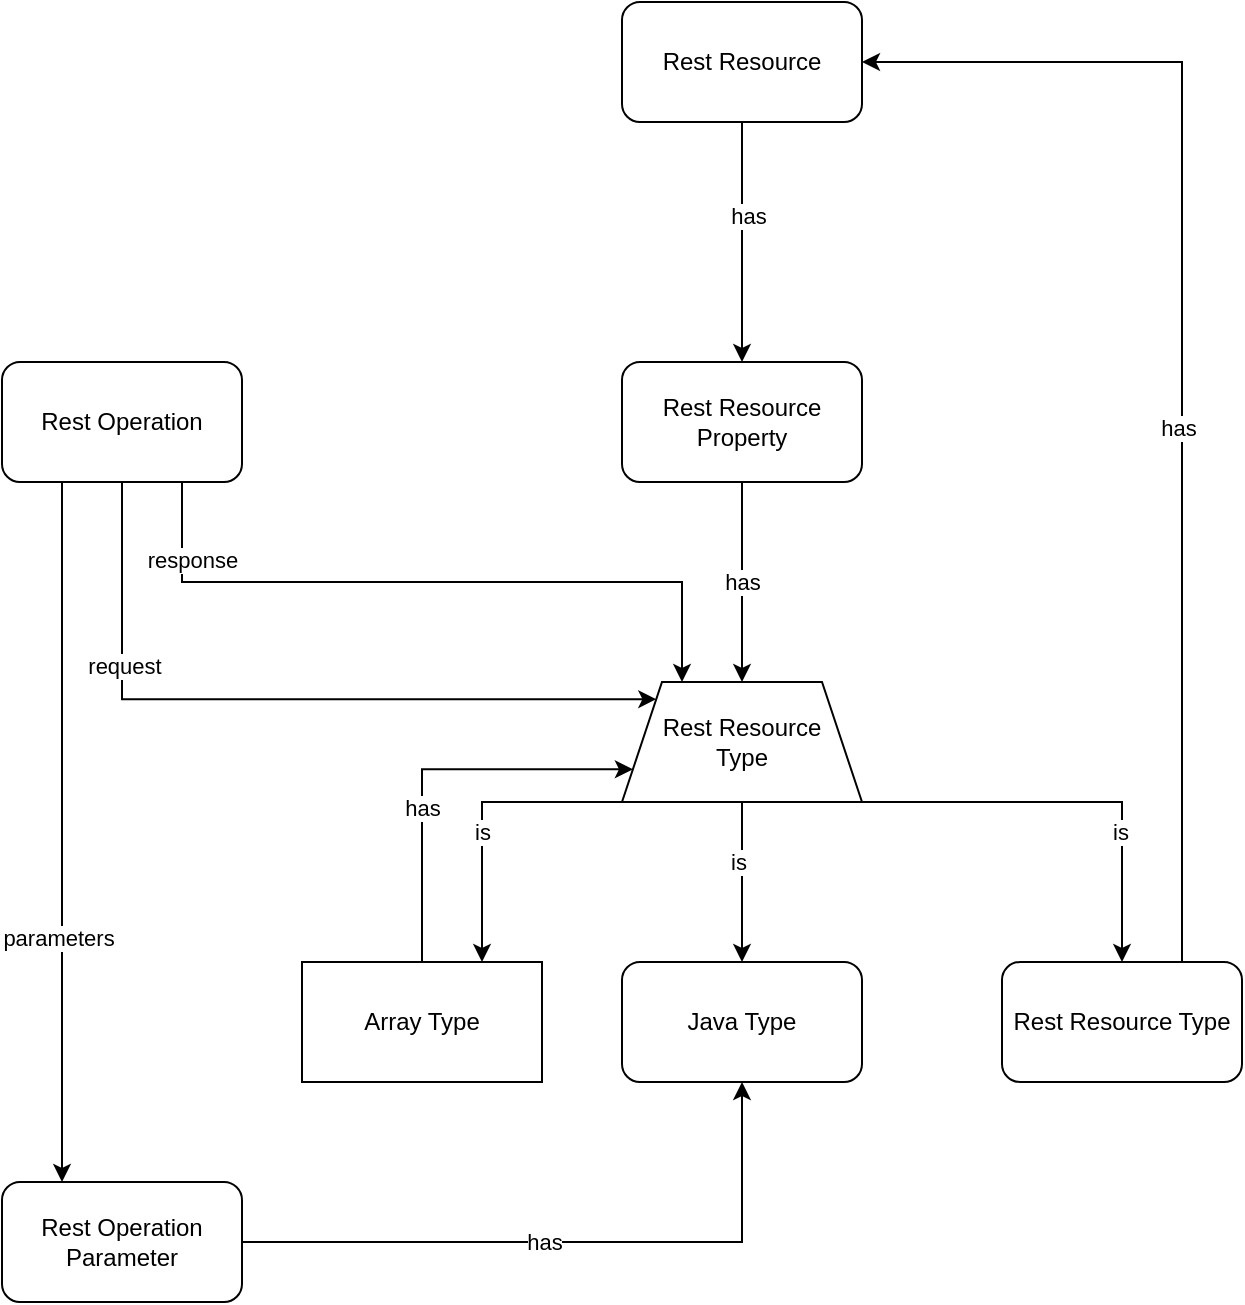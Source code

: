 <mxfile version="15.7.0" type="device"><diagram id="43HK3tHtGGV77xWeUzm5" name="Page-1"><mxGraphModel dx="1350" dy="805" grid="1" gridSize="10" guides="1" tooltips="1" connect="1" arrows="1" fold="1" page="1" pageScale="1" pageWidth="850" pageHeight="1100" math="0" shadow="0"><root><mxCell id="0"/><mxCell id="1" parent="0"/><mxCell id="yHvfrtYEX9OGrart8qfX-12" style="edgeStyle=orthogonalEdgeStyle;rounded=0;orthogonalLoop=1;jettySize=auto;html=1;" edge="1" parent="1" source="yHvfrtYEX9OGrart8qfX-1" target="yHvfrtYEX9OGrart8qfX-11"><mxGeometry relative="1" as="geometry"/></mxCell><mxCell id="yHvfrtYEX9OGrart8qfX-14" value="has" style="edgeLabel;html=1;align=center;verticalAlign=middle;resizable=0;points=[];" vertex="1" connectable="0" parent="yHvfrtYEX9OGrart8qfX-12"><mxGeometry x="-0.217" y="3" relative="1" as="geometry"><mxPoint as="offset"/></mxGeometry></mxCell><mxCell id="yHvfrtYEX9OGrart8qfX-1" value="Rest Resource" style="rounded=1;whiteSpace=wrap;html=1;" vertex="1" parent="1"><mxGeometry x="340" y="170" width="120" height="60" as="geometry"/></mxCell><mxCell id="yHvfrtYEX9OGrart8qfX-9" style="edgeStyle=orthogonalEdgeStyle;rounded=0;orthogonalLoop=1;jettySize=auto;html=1;exitX=0;exitY=1;exitDx=0;exitDy=0;entryX=0.75;entryY=0;entryDx=0;entryDy=0;" edge="1" parent="1" source="yHvfrtYEX9OGrart8qfX-3" target="yHvfrtYEX9OGrart8qfX-5"><mxGeometry relative="1" as="geometry"><Array as="points"><mxPoint x="270" y="570"/></Array></mxGeometry></mxCell><mxCell id="yHvfrtYEX9OGrart8qfX-17" value="is" style="edgeLabel;html=1;align=center;verticalAlign=middle;resizable=0;points=[];" vertex="1" connectable="0" parent="yHvfrtYEX9OGrart8qfX-9"><mxGeometry x="0.133" relative="1" as="geometry"><mxPoint as="offset"/></mxGeometry></mxCell><mxCell id="yHvfrtYEX9OGrart8qfX-10" style="edgeStyle=orthogonalEdgeStyle;rounded=0;orthogonalLoop=1;jettySize=auto;html=1;exitX=0.5;exitY=1;exitDx=0;exitDy=0;entryX=0.5;entryY=0;entryDx=0;entryDy=0;" edge="1" parent="1" source="yHvfrtYEX9OGrart8qfX-3" target="yHvfrtYEX9OGrart8qfX-7"><mxGeometry relative="1" as="geometry"/></mxCell><mxCell id="yHvfrtYEX9OGrart8qfX-18" value="is" style="edgeLabel;html=1;align=center;verticalAlign=middle;resizable=0;points=[];" vertex="1" connectable="0" parent="yHvfrtYEX9OGrart8qfX-10"><mxGeometry x="-0.25" y="-2" relative="1" as="geometry"><mxPoint as="offset"/></mxGeometry></mxCell><mxCell id="yHvfrtYEX9OGrart8qfX-20" style="edgeStyle=orthogonalEdgeStyle;rounded=0;orthogonalLoop=1;jettySize=auto;html=1;exitX=1;exitY=1;exitDx=0;exitDy=0;entryX=0.5;entryY=0;entryDx=0;entryDy=0;" edge="1" parent="1" source="yHvfrtYEX9OGrart8qfX-3" target="yHvfrtYEX9OGrart8qfX-19"><mxGeometry relative="1" as="geometry"><Array as="points"><mxPoint x="590" y="570"/></Array></mxGeometry></mxCell><mxCell id="yHvfrtYEX9OGrart8qfX-21" value="is" style="edgeLabel;html=1;align=center;verticalAlign=middle;resizable=0;points=[];" vertex="1" connectable="0" parent="yHvfrtYEX9OGrart8qfX-20"><mxGeometry x="0.381" y="-1" relative="1" as="geometry"><mxPoint as="offset"/></mxGeometry></mxCell><mxCell id="yHvfrtYEX9OGrart8qfX-3" value="&lt;span&gt;Rest Resource&lt;br&gt;Type&lt;/span&gt;" style="shape=trapezoid;perimeter=trapezoidPerimeter;whiteSpace=wrap;html=1;fixedSize=1;" vertex="1" parent="1"><mxGeometry x="340" y="510" width="120" height="60" as="geometry"/></mxCell><mxCell id="yHvfrtYEX9OGrart8qfX-6" style="edgeStyle=orthogonalEdgeStyle;rounded=0;orthogonalLoop=1;jettySize=auto;html=1;entryX=0;entryY=0.75;entryDx=0;entryDy=0;" edge="1" parent="1" source="yHvfrtYEX9OGrart8qfX-5" target="yHvfrtYEX9OGrart8qfX-3"><mxGeometry relative="1" as="geometry"><Array as="points"><mxPoint x="240" y="554"/></Array></mxGeometry></mxCell><mxCell id="yHvfrtYEX9OGrart8qfX-16" value="has" style="edgeLabel;html=1;align=center;verticalAlign=middle;resizable=0;points=[];" vertex="1" connectable="0" parent="yHvfrtYEX9OGrart8qfX-6"><mxGeometry x="-0.236" relative="1" as="geometry"><mxPoint as="offset"/></mxGeometry></mxCell><mxCell id="yHvfrtYEX9OGrart8qfX-5" value="Array Type" style="rounded=0;whiteSpace=wrap;html=1;" vertex="1" parent="1"><mxGeometry x="180" y="650" width="120" height="60" as="geometry"/></mxCell><mxCell id="yHvfrtYEX9OGrart8qfX-7" value="Java Type" style="rounded=1;whiteSpace=wrap;html=1;" vertex="1" parent="1"><mxGeometry x="340" y="650" width="120" height="60" as="geometry"/></mxCell><mxCell id="yHvfrtYEX9OGrart8qfX-13" style="edgeStyle=orthogonalEdgeStyle;rounded=0;orthogonalLoop=1;jettySize=auto;html=1;exitX=0.5;exitY=1;exitDx=0;exitDy=0;entryX=0.5;entryY=0;entryDx=0;entryDy=0;" edge="1" parent="1" source="yHvfrtYEX9OGrart8qfX-11" target="yHvfrtYEX9OGrart8qfX-3"><mxGeometry relative="1" as="geometry"/></mxCell><mxCell id="yHvfrtYEX9OGrart8qfX-15" value="has" style="edgeLabel;html=1;align=center;verticalAlign=middle;resizable=0;points=[];" vertex="1" connectable="0" parent="yHvfrtYEX9OGrart8qfX-13"><mxGeometry x="-0.32" y="2" relative="1" as="geometry"><mxPoint x="-2" y="16" as="offset"/></mxGeometry></mxCell><mxCell id="yHvfrtYEX9OGrart8qfX-11" value="Rest Resource Property" style="rounded=1;whiteSpace=wrap;html=1;" vertex="1" parent="1"><mxGeometry x="340" y="350" width="120" height="60" as="geometry"/></mxCell><mxCell id="yHvfrtYEX9OGrart8qfX-22" style="edgeStyle=orthogonalEdgeStyle;rounded=0;orthogonalLoop=1;jettySize=auto;html=1;exitX=0.75;exitY=0;exitDx=0;exitDy=0;entryX=1;entryY=0.5;entryDx=0;entryDy=0;" edge="1" parent="1" source="yHvfrtYEX9OGrart8qfX-19" target="yHvfrtYEX9OGrart8qfX-1"><mxGeometry relative="1" as="geometry"/></mxCell><mxCell id="yHvfrtYEX9OGrart8qfX-23" value="has" style="edgeLabel;html=1;align=center;verticalAlign=middle;resizable=0;points=[];" vertex="1" connectable="0" parent="yHvfrtYEX9OGrart8qfX-22"><mxGeometry x="-0.125" y="2" relative="1" as="geometry"><mxPoint as="offset"/></mxGeometry></mxCell><mxCell id="yHvfrtYEX9OGrart8qfX-19" value="Rest Resource Type" style="rounded=1;whiteSpace=wrap;html=1;" vertex="1" parent="1"><mxGeometry x="530" y="650" width="120" height="60" as="geometry"/></mxCell><mxCell id="yHvfrtYEX9OGrart8qfX-27" style="edgeStyle=orthogonalEdgeStyle;rounded=0;orthogonalLoop=1;jettySize=auto;html=1;exitX=0.5;exitY=1;exitDx=0;exitDy=0;entryX=0;entryY=0;entryDx=0;entryDy=0;" edge="1" parent="1" source="yHvfrtYEX9OGrart8qfX-24" target="yHvfrtYEX9OGrart8qfX-3"><mxGeometry relative="1" as="geometry"><Array as="points"><mxPoint x="90" y="519"/></Array></mxGeometry></mxCell><mxCell id="yHvfrtYEX9OGrart8qfX-29" value="request" style="edgeLabel;html=1;align=center;verticalAlign=middle;resizable=0;points=[];" vertex="1" connectable="0" parent="yHvfrtYEX9OGrart8qfX-27"><mxGeometry x="-0.51" y="1" relative="1" as="geometry"><mxPoint as="offset"/></mxGeometry></mxCell><mxCell id="yHvfrtYEX9OGrart8qfX-28" style="edgeStyle=orthogonalEdgeStyle;rounded=0;orthogonalLoop=1;jettySize=auto;html=1;exitX=0.75;exitY=1;exitDx=0;exitDy=0;entryX=0.25;entryY=0;entryDx=0;entryDy=0;" edge="1" parent="1" source="yHvfrtYEX9OGrart8qfX-24" target="yHvfrtYEX9OGrart8qfX-3"><mxGeometry relative="1" as="geometry"><Array as="points"><mxPoint x="120" y="460"/><mxPoint x="370" y="460"/></Array></mxGeometry></mxCell><mxCell id="yHvfrtYEX9OGrart8qfX-30" value="response" style="edgeLabel;html=1;align=center;verticalAlign=middle;resizable=0;points=[];" vertex="1" connectable="0" parent="yHvfrtYEX9OGrart8qfX-28"><mxGeometry x="-0.707" y="3" relative="1" as="geometry"><mxPoint x="3" y="-8" as="offset"/></mxGeometry></mxCell><mxCell id="yHvfrtYEX9OGrart8qfX-32" style="edgeStyle=orthogonalEdgeStyle;rounded=0;orthogonalLoop=1;jettySize=auto;html=1;exitX=0.25;exitY=1;exitDx=0;exitDy=0;entryX=0.25;entryY=0;entryDx=0;entryDy=0;" edge="1" parent="1" source="yHvfrtYEX9OGrart8qfX-24" target="yHvfrtYEX9OGrart8qfX-31"><mxGeometry relative="1" as="geometry"/></mxCell><mxCell id="yHvfrtYEX9OGrart8qfX-33" value="parameters" style="edgeLabel;html=1;align=center;verticalAlign=middle;resizable=0;points=[];" vertex="1" connectable="0" parent="yHvfrtYEX9OGrart8qfX-32"><mxGeometry x="0.303" y="-2" relative="1" as="geometry"><mxPoint as="offset"/></mxGeometry></mxCell><mxCell id="yHvfrtYEX9OGrart8qfX-24" value="Rest Operation" style="rounded=1;whiteSpace=wrap;html=1;" vertex="1" parent="1"><mxGeometry x="30" y="350" width="120" height="60" as="geometry"/></mxCell><mxCell id="yHvfrtYEX9OGrart8qfX-34" style="edgeStyle=orthogonalEdgeStyle;rounded=0;orthogonalLoop=1;jettySize=auto;html=1;entryX=0.5;entryY=1;entryDx=0;entryDy=0;" edge="1" parent="1" source="yHvfrtYEX9OGrart8qfX-31" target="yHvfrtYEX9OGrart8qfX-7"><mxGeometry relative="1" as="geometry"/></mxCell><mxCell id="yHvfrtYEX9OGrart8qfX-35" value="has" style="edgeLabel;html=1;align=center;verticalAlign=middle;resizable=0;points=[];" vertex="1" connectable="0" parent="yHvfrtYEX9OGrart8qfX-34"><mxGeometry x="-0.085" relative="1" as="geometry"><mxPoint as="offset"/></mxGeometry></mxCell><mxCell id="yHvfrtYEX9OGrart8qfX-31" value="Rest Operation Parameter" style="rounded=1;whiteSpace=wrap;html=1;" vertex="1" parent="1"><mxGeometry x="30" y="760" width="120" height="60" as="geometry"/></mxCell></root></mxGraphModel></diagram></mxfile>